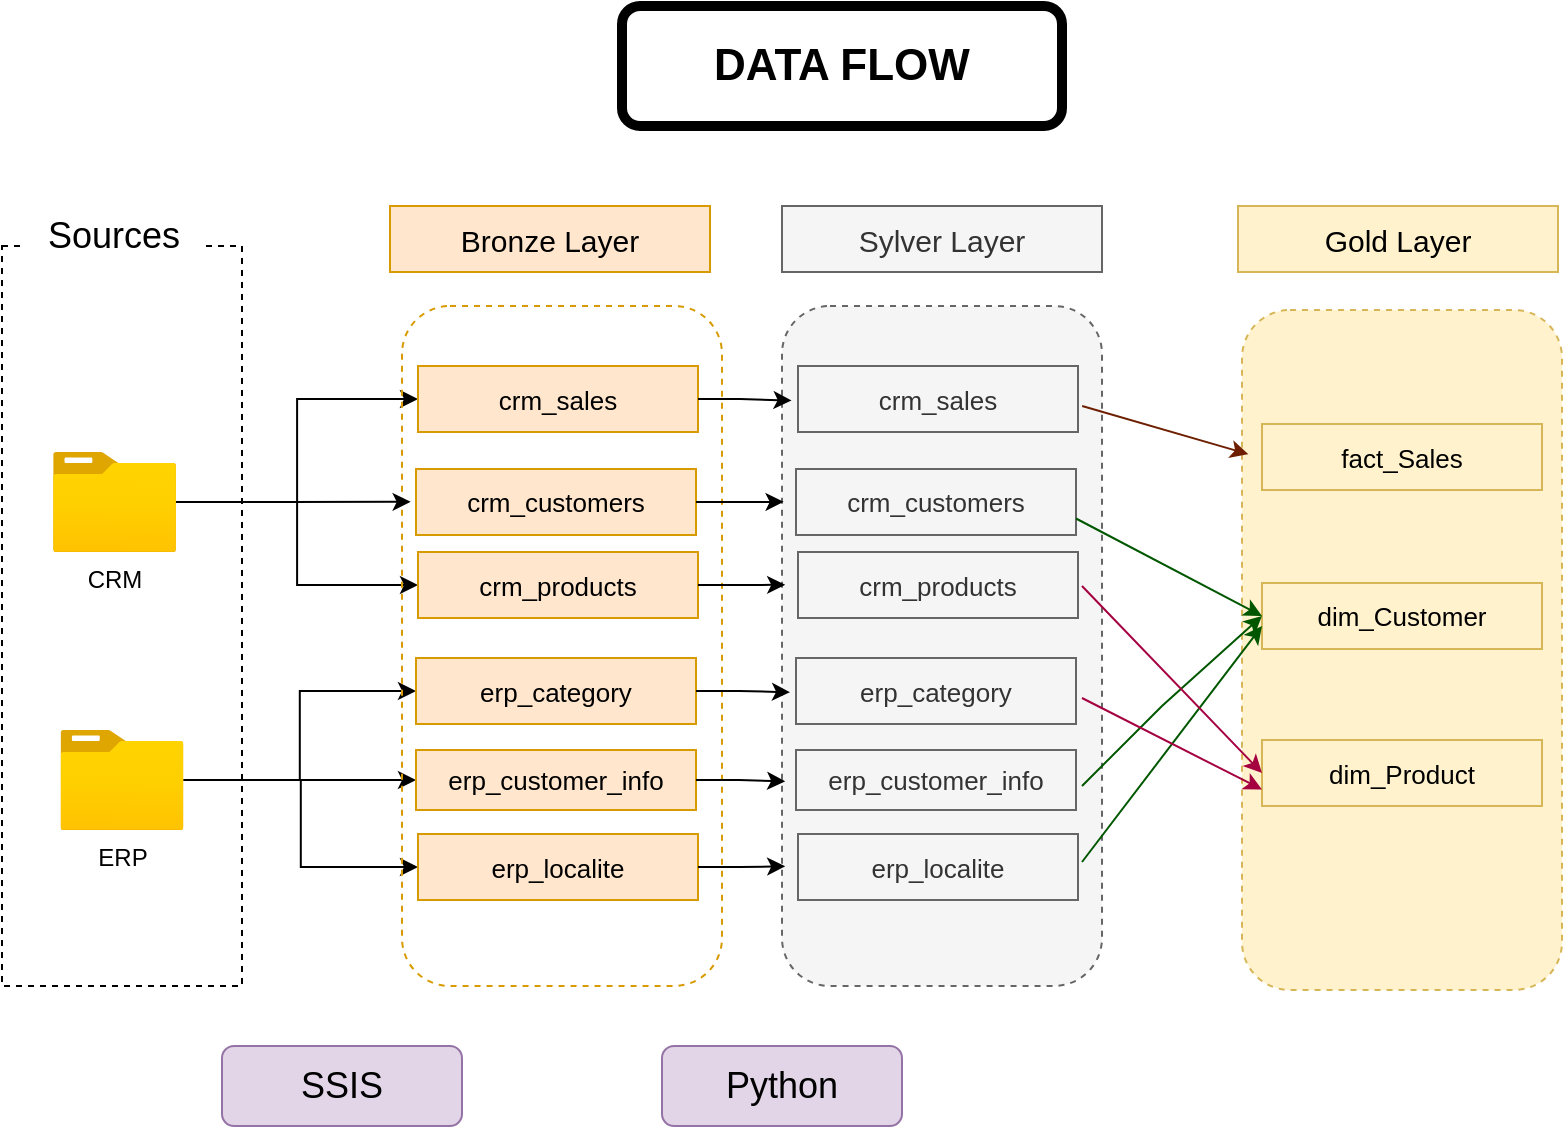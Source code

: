 <mxfile version="26.2.2">
  <diagram name="Page-1" id="tHx_A6Q5v9zspdzIs4VH">
    <mxGraphModel dx="1044" dy="634" grid="1" gridSize="10" guides="1" tooltips="1" connect="1" arrows="1" fold="1" page="1" pageScale="1" pageWidth="827" pageHeight="1169" math="0" shadow="0">
      <root>
        <mxCell id="0" />
        <mxCell id="1" parent="0" />
        <mxCell id="5ZH6MRywdDZU9fLTYsq7-2" value="" style="rounded=0;whiteSpace=wrap;html=1;fillColor=none;dashed=1;" parent="1" vertex="1">
          <mxGeometry x="10" y="160" width="120" height="370" as="geometry" />
        </mxCell>
        <mxCell id="5ZH6MRywdDZU9fLTYsq7-3" value="Sources" style="rounded=0;whiteSpace=wrap;html=1;fillColor=default;strokeColor=none;fontSize=18;" parent="1" vertex="1">
          <mxGeometry x="21.31" y="140" width="90" height="30" as="geometry" />
        </mxCell>
        <mxCell id="5ZH6MRywdDZU9fLTYsq7-54" style="edgeStyle=orthogonalEdgeStyle;rounded=0;orthogonalLoop=1;jettySize=auto;html=1;" parent="1" source="5ZH6MRywdDZU9fLTYsq7-7" target="5ZH6MRywdDZU9fLTYsq7-38" edge="1">
          <mxGeometry relative="1" as="geometry" />
        </mxCell>
        <mxCell id="5ZH6MRywdDZU9fLTYsq7-55" style="edgeStyle=orthogonalEdgeStyle;rounded=0;orthogonalLoop=1;jettySize=auto;html=1;entryX=0;entryY=0.5;entryDx=0;entryDy=0;" parent="1" source="5ZH6MRywdDZU9fLTYsq7-7" target="5ZH6MRywdDZU9fLTYsq7-37" edge="1">
          <mxGeometry relative="1" as="geometry" />
        </mxCell>
        <mxCell id="5ZH6MRywdDZU9fLTYsq7-56" style="edgeStyle=orthogonalEdgeStyle;rounded=0;orthogonalLoop=1;jettySize=auto;html=1;entryX=0;entryY=0.5;entryDx=0;entryDy=0;" parent="1" source="5ZH6MRywdDZU9fLTYsq7-7" target="5ZH6MRywdDZU9fLTYsq7-39" edge="1">
          <mxGeometry relative="1" as="geometry" />
        </mxCell>
        <mxCell id="5ZH6MRywdDZU9fLTYsq7-7" value="ERP" style="image;aspect=fixed;html=1;points=[];align=center;fontSize=12;image=img/lib/azure2/general/Folder_Blank.svg;" parent="1" vertex="1">
          <mxGeometry x="39.19" y="402" width="61.61" height="50" as="geometry" />
        </mxCell>
        <mxCell id="5ZH6MRywdDZU9fLTYsq7-45" style="edgeStyle=orthogonalEdgeStyle;rounded=0;orthogonalLoop=1;jettySize=auto;html=1;entryX=0;entryY=0.5;entryDx=0;entryDy=0;" parent="1" source="5ZH6MRywdDZU9fLTYsq7-11" target="5ZH6MRywdDZU9fLTYsq7-17" edge="1">
          <mxGeometry relative="1" as="geometry" />
        </mxCell>
        <mxCell id="5ZH6MRywdDZU9fLTYsq7-46" style="edgeStyle=orthogonalEdgeStyle;rounded=0;orthogonalLoop=1;jettySize=auto;html=1;entryX=0;entryY=0.5;entryDx=0;entryDy=0;" parent="1" source="5ZH6MRywdDZU9fLTYsq7-11" target="5ZH6MRywdDZU9fLTYsq7-20" edge="1">
          <mxGeometry relative="1" as="geometry" />
        </mxCell>
        <mxCell id="5ZH6MRywdDZU9fLTYsq7-11" value="CRM" style="image;aspect=fixed;html=1;points=[];align=center;fontSize=12;image=img/lib/azure2/general/Folder_Blank.svg;" parent="1" vertex="1">
          <mxGeometry x="35.5" y="263" width="61.61" height="50" as="geometry" />
        </mxCell>
        <mxCell id="5ZH6MRywdDZU9fLTYsq7-13" value="" style="rounded=1;whiteSpace=wrap;html=1;fillColor=none;strokeColor=#d79b00;dashed=1;" parent="1" vertex="1">
          <mxGeometry x="210" y="190" width="160" height="340" as="geometry" />
        </mxCell>
        <mxCell id="5ZH6MRywdDZU9fLTYsq7-14" value="Bronze Layer" style="rounded=0;whiteSpace=wrap;html=1;fillColor=#ffe6cc;strokeColor=#d79b00;fontSize=15;" parent="1" vertex="1">
          <mxGeometry x="204" y="140" width="160" height="33" as="geometry" />
        </mxCell>
        <mxCell id="5ZH6MRywdDZU9fLTYsq7-15" value="Sylver Layer" style="rounded=0;whiteSpace=wrap;html=1;fillColor=#f5f5f5;strokeColor=#666666;fontSize=15;fontColor=#333333;" parent="1" vertex="1">
          <mxGeometry x="400" y="140" width="160" height="33" as="geometry" />
        </mxCell>
        <mxCell id="5ZH6MRywdDZU9fLTYsq7-16" value="Gold Layer" style="rounded=0;whiteSpace=wrap;html=1;fillColor=#fff2cc;strokeColor=#d6b656;fontSize=15;" parent="1" vertex="1">
          <mxGeometry x="628" y="140" width="160" height="33" as="geometry" />
        </mxCell>
        <mxCell id="5ZH6MRywdDZU9fLTYsq7-17" value="crm_sales" style="rounded=0;whiteSpace=wrap;html=1;fillColor=#ffe6cc;strokeColor=#d79b00;fontSize=13;fontStyle=0" parent="1" vertex="1">
          <mxGeometry x="218" y="220" width="140" height="33" as="geometry" />
        </mxCell>
        <mxCell id="5ZH6MRywdDZU9fLTYsq7-20" value="crm_products" style="rounded=0;whiteSpace=wrap;html=1;fillColor=#ffe6cc;strokeColor=#d79b00;fontSize=13;" parent="1" vertex="1">
          <mxGeometry x="218" y="313" width="140" height="33" as="geometry" />
        </mxCell>
        <mxCell id="5ZH6MRywdDZU9fLTYsq7-37" value="erp_category" style="rounded=0;whiteSpace=wrap;html=1;fillColor=#ffe6cc;strokeColor=#d79b00;fontSize=13;fontStyle=0" parent="1" vertex="1">
          <mxGeometry x="217" y="366" width="140" height="33" as="geometry" />
        </mxCell>
        <mxCell id="5ZH6MRywdDZU9fLTYsq7-38" value="erp_customer_info" style="rounded=0;whiteSpace=wrap;html=1;fillColor=#ffe6cc;strokeColor=#d79b00;fontSize=13;" parent="1" vertex="1">
          <mxGeometry x="217" y="412" width="140" height="30" as="geometry" />
        </mxCell>
        <mxCell id="5ZH6MRywdDZU9fLTYsq7-39" value="erp_localite" style="rounded=0;whiteSpace=wrap;html=1;fillColor=#ffe6cc;strokeColor=#d79b00;fontSize=13;" parent="1" vertex="1">
          <mxGeometry x="218" y="454" width="140" height="33" as="geometry" />
        </mxCell>
        <mxCell id="5ZH6MRywdDZU9fLTYsq7-44" style="edgeStyle=orthogonalEdgeStyle;rounded=0;orthogonalLoop=1;jettySize=auto;html=1;entryX=0.027;entryY=0.288;entryDx=0;entryDy=0;entryPerimeter=0;" parent="1" source="5ZH6MRywdDZU9fLTYsq7-11" target="5ZH6MRywdDZU9fLTYsq7-13" edge="1">
          <mxGeometry relative="1" as="geometry" />
        </mxCell>
        <mxCell id="5ZH6MRywdDZU9fLTYsq7-52" value="crm_customers" style="rounded=0;whiteSpace=wrap;html=1;fillColor=#ffe6cc;strokeColor=#d79b00;fontSize=13;fontStyle=0" parent="1" vertex="1">
          <mxGeometry x="217" y="271.5" width="140" height="33" as="geometry" />
        </mxCell>
        <mxCell id="5ZH6MRywdDZU9fLTYsq7-57" value="SSIS" style="rounded=1;whiteSpace=wrap;html=1;fillColor=#e1d5e7;strokeColor=#9673a6;fontSize=18;" parent="1" vertex="1">
          <mxGeometry x="120" y="560" width="120" height="40" as="geometry" />
        </mxCell>
        <mxCell id="scAdA6XUtMIcM2TW2a-7-3" value="" style="rounded=1;whiteSpace=wrap;html=1;fillColor=#f5f5f5;strokeColor=#666666;dashed=1;fontColor=#333333;" parent="1" vertex="1">
          <mxGeometry x="400" y="190" width="160" height="340" as="geometry" />
        </mxCell>
        <mxCell id="scAdA6XUtMIcM2TW2a-7-4" value="crm_sales" style="rounded=0;whiteSpace=wrap;html=1;fillColor=#f5f5f5;strokeColor=#666666;fontSize=13;fontStyle=0;fontColor=#333333;" parent="1" vertex="1">
          <mxGeometry x="408" y="220" width="140" height="33" as="geometry" />
        </mxCell>
        <mxCell id="scAdA6XUtMIcM2TW2a-7-5" value="crm_products" style="rounded=0;whiteSpace=wrap;html=1;fillColor=#f5f5f5;strokeColor=#666666;fontSize=13;fontColor=#333333;" parent="1" vertex="1">
          <mxGeometry x="408" y="313" width="140" height="33" as="geometry" />
        </mxCell>
        <mxCell id="scAdA6XUtMIcM2TW2a-7-6" value="erp_category" style="rounded=0;whiteSpace=wrap;html=1;fillColor=#f5f5f5;strokeColor=#666666;fontSize=13;fontStyle=0;fontColor=#333333;" parent="1" vertex="1">
          <mxGeometry x="407" y="366" width="140" height="33" as="geometry" />
        </mxCell>
        <mxCell id="scAdA6XUtMIcM2TW2a-7-7" value="erp_customer_info" style="rounded=0;whiteSpace=wrap;html=1;fillColor=#f5f5f5;strokeColor=#666666;fontSize=13;fontColor=#333333;" parent="1" vertex="1">
          <mxGeometry x="407" y="412" width="140" height="30" as="geometry" />
        </mxCell>
        <mxCell id="scAdA6XUtMIcM2TW2a-7-8" value="erp_localite" style="rounded=0;whiteSpace=wrap;html=1;fillColor=#f5f5f5;strokeColor=#666666;fontSize=13;fontColor=#333333;" parent="1" vertex="1">
          <mxGeometry x="408" y="454" width="140" height="33" as="geometry" />
        </mxCell>
        <mxCell id="scAdA6XUtMIcM2TW2a-7-9" value="crm_customers" style="rounded=0;whiteSpace=wrap;html=1;fillColor=#f5f5f5;strokeColor=#666666;fontSize=13;fontStyle=0;fontColor=#333333;" parent="1" vertex="1">
          <mxGeometry x="407" y="271.5" width="140" height="33" as="geometry" />
        </mxCell>
        <mxCell id="scAdA6XUtMIcM2TW2a-7-10" style="edgeStyle=orthogonalEdgeStyle;rounded=0;orthogonalLoop=1;jettySize=auto;html=1;entryX=0.03;entryY=0.139;entryDx=0;entryDy=0;entryPerimeter=0;" parent="1" source="5ZH6MRywdDZU9fLTYsq7-17" target="scAdA6XUtMIcM2TW2a-7-3" edge="1">
          <mxGeometry relative="1" as="geometry" />
        </mxCell>
        <mxCell id="scAdA6XUtMIcM2TW2a-7-13" style="edgeStyle=orthogonalEdgeStyle;rounded=0;orthogonalLoop=1;jettySize=auto;html=1;entryX=0.005;entryY=0.288;entryDx=0;entryDy=0;entryPerimeter=0;" parent="1" source="5ZH6MRywdDZU9fLTYsq7-52" target="scAdA6XUtMIcM2TW2a-7-3" edge="1">
          <mxGeometry relative="1" as="geometry" />
        </mxCell>
        <mxCell id="scAdA6XUtMIcM2TW2a-7-14" style="edgeStyle=orthogonalEdgeStyle;rounded=0;orthogonalLoop=1;jettySize=auto;html=1;entryX=0.01;entryY=0.41;entryDx=0;entryDy=0;entryPerimeter=0;" parent="1" source="5ZH6MRywdDZU9fLTYsq7-20" target="scAdA6XUtMIcM2TW2a-7-3" edge="1">
          <mxGeometry relative="1" as="geometry" />
        </mxCell>
        <mxCell id="scAdA6XUtMIcM2TW2a-7-15" style="edgeStyle=orthogonalEdgeStyle;rounded=0;orthogonalLoop=1;jettySize=auto;html=1;entryX=0.025;entryY=0.568;entryDx=0;entryDy=0;entryPerimeter=0;" parent="1" source="5ZH6MRywdDZU9fLTYsq7-37" target="scAdA6XUtMIcM2TW2a-7-3" edge="1">
          <mxGeometry relative="1" as="geometry" />
        </mxCell>
        <mxCell id="scAdA6XUtMIcM2TW2a-7-18" style="edgeStyle=orthogonalEdgeStyle;rounded=0;orthogonalLoop=1;jettySize=auto;html=1;entryX=0.01;entryY=0.824;entryDx=0;entryDy=0;entryPerimeter=0;" parent="1" source="5ZH6MRywdDZU9fLTYsq7-39" target="scAdA6XUtMIcM2TW2a-7-3" edge="1">
          <mxGeometry relative="1" as="geometry" />
        </mxCell>
        <mxCell id="scAdA6XUtMIcM2TW2a-7-19" style="edgeStyle=orthogonalEdgeStyle;rounded=0;orthogonalLoop=1;jettySize=auto;html=1;entryX=0.01;entryY=0.699;entryDx=0;entryDy=0;entryPerimeter=0;" parent="1" source="5ZH6MRywdDZU9fLTYsq7-38" target="scAdA6XUtMIcM2TW2a-7-3" edge="1">
          <mxGeometry relative="1" as="geometry" />
        </mxCell>
        <mxCell id="scAdA6XUtMIcM2TW2a-7-20" value="Python" style="rounded=1;whiteSpace=wrap;html=1;fillColor=#e1d5e7;strokeColor=#9673a6;fontSize=18;" parent="1" vertex="1">
          <mxGeometry x="340" y="560" width="120" height="40" as="geometry" />
        </mxCell>
        <mxCell id="GwZ6Lejskg8q0ijzi1hM-2" value="" style="rounded=1;whiteSpace=wrap;html=1;fillColor=#fff2cc;strokeColor=#d6b656;dashed=1;" parent="1" vertex="1">
          <mxGeometry x="630" y="192" width="160" height="340" as="geometry" />
        </mxCell>
        <mxCell id="GwZ6Lejskg8q0ijzi1hM-3" value="fact_Sales" style="rounded=0;whiteSpace=wrap;html=1;fillColor=#fff2cc;strokeColor=#d6b656;fontSize=13;fontStyle=0;" parent="1" vertex="1">
          <mxGeometry x="640" y="249" width="140" height="33" as="geometry" />
        </mxCell>
        <mxCell id="GwZ6Lejskg8q0ijzi1hM-4" value="dim_Product" style="rounded=0;whiteSpace=wrap;html=1;fillColor=#fff2cc;strokeColor=#d6b656;fontSize=13;" parent="1" vertex="1">
          <mxGeometry x="640" y="407" width="140" height="33" as="geometry" />
        </mxCell>
        <mxCell id="GwZ6Lejskg8q0ijzi1hM-5" value="dim_Customer" style="rounded=0;whiteSpace=wrap;html=1;fillColor=#fff2cc;strokeColor=#d6b656;fontSize=13;fontStyle=0;" parent="1" vertex="1">
          <mxGeometry x="640" y="328.5" width="140" height="33" as="geometry" />
        </mxCell>
        <mxCell id="GwZ6Lejskg8q0ijzi1hM-6" value="" style="endArrow=classic;html=1;rounded=0;entryX=0.02;entryY=0.212;entryDx=0;entryDy=0;entryPerimeter=0;exitX=0.938;exitY=0.147;exitDx=0;exitDy=0;exitPerimeter=0;fillColor=#a0522d;strokeColor=#6D1F00;" parent="1" source="scAdA6XUtMIcM2TW2a-7-3" target="GwZ6Lejskg8q0ijzi1hM-2" edge="1">
          <mxGeometry width="50" height="50" relative="1" as="geometry">
            <mxPoint x="566" y="254" as="sourcePoint" />
            <mxPoint x="616" y="204" as="targetPoint" />
          </mxGeometry>
        </mxCell>
        <mxCell id="GwZ6Lejskg8q0ijzi1hM-8" value="" style="endArrow=classic;html=1;rounded=0;entryX=0;entryY=0.5;entryDx=0;entryDy=0;exitX=1;exitY=0.75;exitDx=0;exitDy=0;fillColor=#008a00;strokeColor=#005700;" parent="1" source="scAdA6XUtMIcM2TW2a-7-9" target="GwZ6Lejskg8q0ijzi1hM-5" edge="1">
          <mxGeometry width="50" height="50" relative="1" as="geometry">
            <mxPoint x="566" y="350" as="sourcePoint" />
            <mxPoint x="616" y="300" as="targetPoint" />
          </mxGeometry>
        </mxCell>
        <mxCell id="GwZ6Lejskg8q0ijzi1hM-9" value="" style="endArrow=classic;html=1;rounded=0;entryX=0;entryY=0.5;entryDx=0;entryDy=0;fillColor=#008a00;strokeColor=#005700;" parent="1" target="GwZ6Lejskg8q0ijzi1hM-5" edge="1">
          <mxGeometry width="50" height="50" relative="1" as="geometry">
            <mxPoint x="550" y="430" as="sourcePoint" />
            <mxPoint x="615" y="376" as="targetPoint" />
            <Array as="points">
              <mxPoint x="590" y="390" />
            </Array>
          </mxGeometry>
        </mxCell>
        <mxCell id="GwZ6Lejskg8q0ijzi1hM-10" value="" style="endArrow=classic;html=1;rounded=0;fillColor=#008a00;strokeColor=#005700;" parent="1" edge="1">
          <mxGeometry width="50" height="50" relative="1" as="geometry">
            <mxPoint x="550" y="468" as="sourcePoint" />
            <mxPoint x="640" y="350" as="targetPoint" />
          </mxGeometry>
        </mxCell>
        <mxCell id="GwZ6Lejskg8q0ijzi1hM-11" value="" style="endArrow=classic;html=1;rounded=0;entryX=0;entryY=0.5;entryDx=0;entryDy=0;fillColor=#d80073;strokeColor=#A50040;" parent="1" target="GwZ6Lejskg8q0ijzi1hM-4" edge="1">
          <mxGeometry width="50" height="50" relative="1" as="geometry">
            <mxPoint x="550" y="330" as="sourcePoint" />
            <mxPoint x="612" y="300" as="targetPoint" />
          </mxGeometry>
        </mxCell>
        <mxCell id="GwZ6Lejskg8q0ijzi1hM-12" value="" style="endArrow=classic;html=1;rounded=0;entryX=0;entryY=0.75;entryDx=0;entryDy=0;fillColor=#d80073;strokeColor=#A50040;" parent="1" target="GwZ6Lejskg8q0ijzi1hM-4" edge="1">
          <mxGeometry width="50" height="50" relative="1" as="geometry">
            <mxPoint x="550" y="386" as="sourcePoint" />
            <mxPoint x="603" y="336" as="targetPoint" />
          </mxGeometry>
        </mxCell>
        <mxCell id="GwZ6Lejskg8q0ijzi1hM-13" value="DATA FLOW" style="rounded=1;whiteSpace=wrap;html=1;fontSize=22;strokeWidth=5;fontStyle=1" parent="1" vertex="1">
          <mxGeometry x="320" y="40" width="220" height="60" as="geometry" />
        </mxCell>
      </root>
    </mxGraphModel>
  </diagram>
</mxfile>
